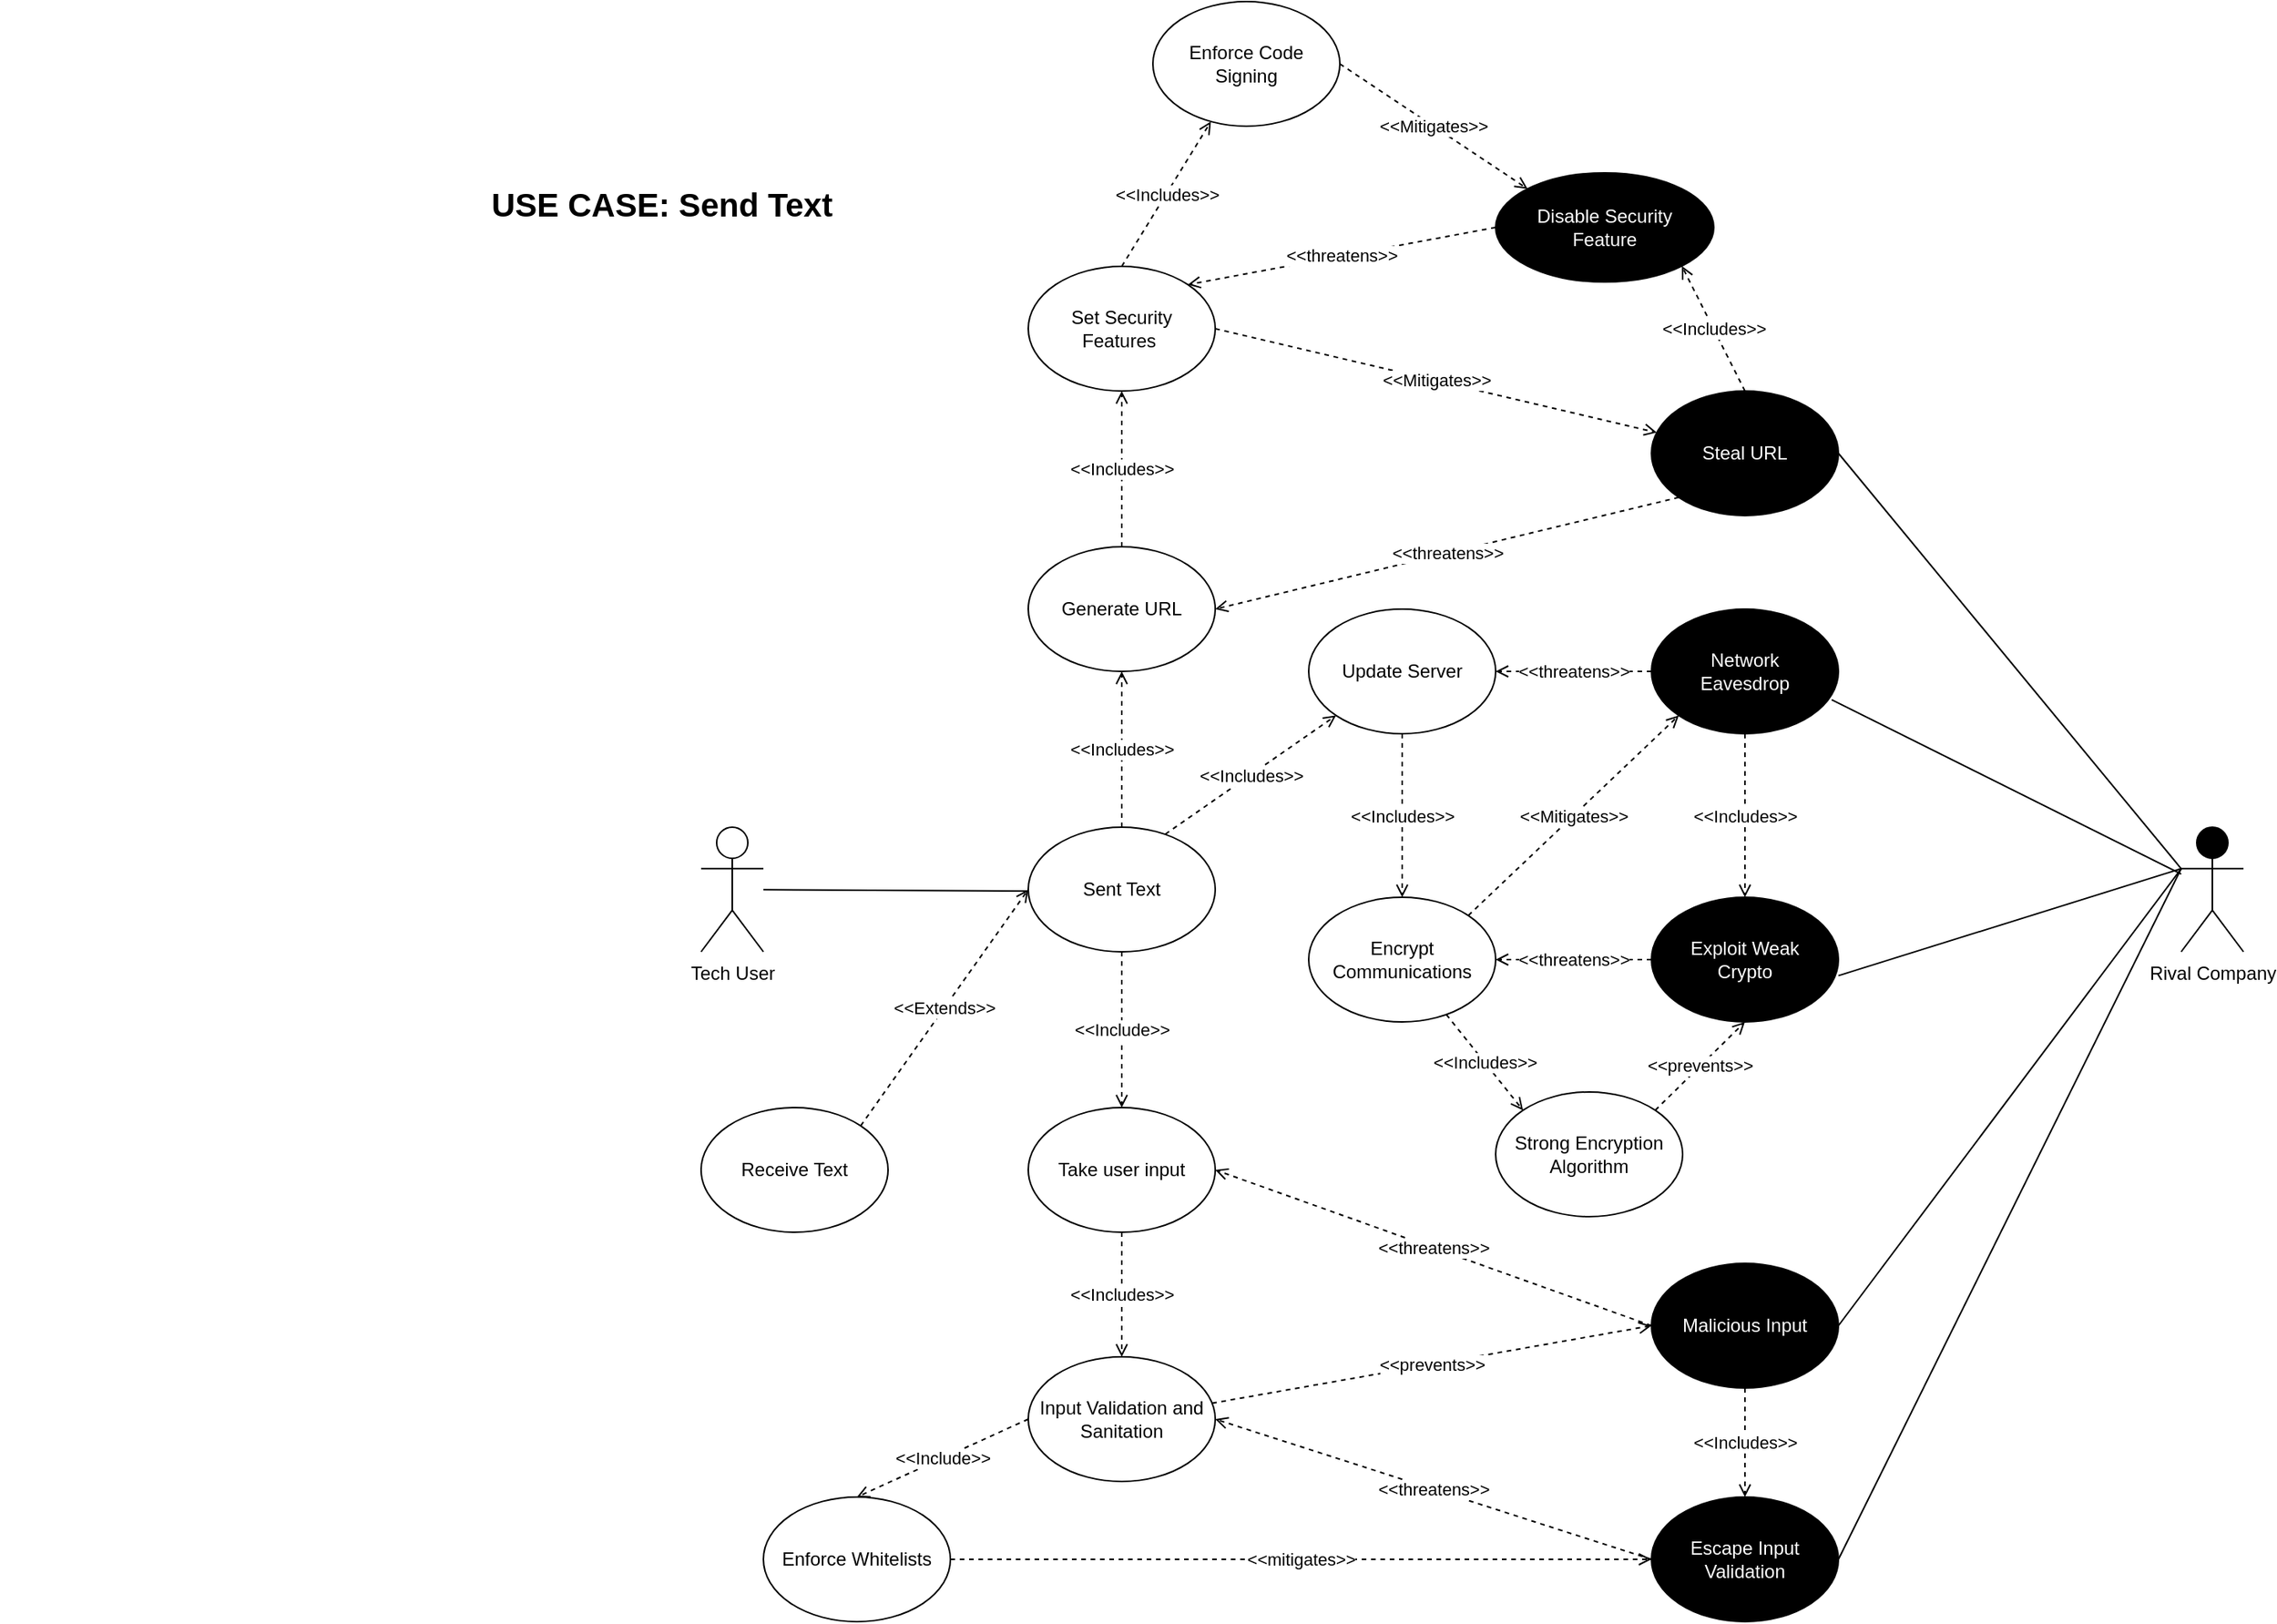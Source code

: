 <mxfile version="15.3.1" type="device"><diagram id="UfqHfTB1rHgXdDuT1XM5" name="Page-1"><mxGraphModel dx="2522" dy="1555" grid="1" gridSize="10" guides="1" tooltips="1" connect="1" arrows="1" fold="1" page="1" pageScale="1" pageWidth="1100" pageHeight="850" math="0" shadow="0"><root><mxCell id="0"/><mxCell id="1" parent="0"/><mxCell id="G_ZBrWoOvWjeJptIt_Gt-12" value="Tech User" style="shape=umlActor;verticalLabelPosition=bottom;verticalAlign=top;html=1;outlineConnect=0;" parent="1" vertex="1"><mxGeometry x="280" y="380" width="40" height="80" as="geometry"/></mxCell><mxCell id="G_ZBrWoOvWjeJptIt_Gt-13" value="Sent Text" style="ellipse;whiteSpace=wrap;html=1;" parent="1" vertex="1"><mxGeometry x="490" y="380" width="120" height="80" as="geometry"/></mxCell><mxCell id="G_ZBrWoOvWjeJptIt_Gt-14" value="" style="endArrow=none;html=1;" parent="1" source="G_ZBrWoOvWjeJptIt_Gt-12" edge="1"><mxGeometry width="50" height="50" relative="1" as="geometry"><mxPoint x="550" y="480" as="sourcePoint"/><mxPoint x="490" y="421" as="targetPoint"/></mxGeometry></mxCell><mxCell id="G_ZBrWoOvWjeJptIt_Gt-18" value="Generate URL" style="ellipse;whiteSpace=wrap;html=1;" parent="1" vertex="1"><mxGeometry x="490" y="200" width="120" height="80" as="geometry"/></mxCell><mxCell id="G_ZBrWoOvWjeJptIt_Gt-22" value="Update Server" style="ellipse;whiteSpace=wrap;html=1;" parent="1" vertex="1"><mxGeometry x="670" y="240" width="120" height="80" as="geometry"/></mxCell><mxCell id="G_ZBrWoOvWjeJptIt_Gt-27" value="&amp;lt;&amp;lt;Includes&amp;gt;&amp;gt;" style="rounded=1;orthogonalLoop=1;jettySize=auto;html=1;dashed=1;strokeWidth=1;endFill=0;endArrow=open;entryX=0;entryY=1;entryDx=0;entryDy=0;exitX=0.733;exitY=0.056;exitDx=0;exitDy=0;exitPerimeter=0;" parent="1" source="G_ZBrWoOvWjeJptIt_Gt-13" target="G_ZBrWoOvWjeJptIt_Gt-22" edge="1"><mxGeometry relative="1" as="geometry"><mxPoint x="580" y="380" as="sourcePoint"/><mxPoint x="560" y="320" as="targetPoint"/></mxGeometry></mxCell><mxCell id="G_ZBrWoOvWjeJptIt_Gt-48" value="&lt;b&gt;&lt;font style=&quot;font-size: 21px&quot;&gt;USE CASE: Send Text&lt;br&gt;&lt;/font&gt;&lt;/b&gt;" style="text;html=1;strokeColor=none;fillColor=none;align=center;verticalAlign=middle;whiteSpace=wrap;rounded=0;" parent="1" vertex="1"><mxGeometry x="-170" y="-30" width="850" height="20" as="geometry"/></mxCell><mxCell id="DF37Wadgw1CyElcvozJB-1" value="&amp;lt;&amp;lt;Includes&amp;gt;&amp;gt;" style="rounded=1;orthogonalLoop=1;jettySize=auto;html=1;dashed=1;strokeWidth=1;endFill=0;endArrow=open;entryX=0.5;entryY=1;entryDx=0;entryDy=0;" parent="1" source="G_ZBrWoOvWjeJptIt_Gt-13" target="G_ZBrWoOvWjeJptIt_Gt-18" edge="1"><mxGeometry relative="1" as="geometry"><mxPoint x="542" y="380" as="sourcePoint"/><mxPoint x="550" y="375" as="targetPoint"/></mxGeometry></mxCell><mxCell id="DF37Wadgw1CyElcvozJB-3" value="Input Validation and Sanitation" style="ellipse;whiteSpace=wrap;html=1;" parent="1" vertex="1"><mxGeometry x="490" y="720" width="120" height="80" as="geometry"/></mxCell><mxCell id="DF37Wadgw1CyElcvozJB-9" value="&amp;lt;&amp;lt;Includes&amp;gt;&amp;gt;" style="rounded=1;orthogonalLoop=1;jettySize=auto;html=1;dashed=1;strokeWidth=1;endFill=0;endArrow=open;" parent="1" source="H5_EydmhRmHYjOjnQYmW-7" target="DF37Wadgw1CyElcvozJB-3" edge="1"><mxGeometry relative="1" as="geometry"><mxPoint x="460" y="520" as="sourcePoint"/><mxPoint x="550" y="465" as="targetPoint"/></mxGeometry></mxCell><mxCell id="H5_EydmhRmHYjOjnQYmW-4" value="Malicious Input" style="ellipse;whiteSpace=wrap;html=1;fillColor=#000000;fontColor=#FFFFFF;" parent="1" vertex="1"><mxGeometry x="890" y="660" width="120" height="80" as="geometry"/></mxCell><mxCell id="H5_EydmhRmHYjOjnQYmW-5" value="&amp;lt;&amp;lt;threatens&amp;gt;&amp;gt;" style="rounded=1;orthogonalLoop=1;jettySize=auto;html=1;dashed=1;strokeWidth=1;endFill=0;endArrow=open;entryX=1;entryY=0.5;entryDx=0;entryDy=0;exitX=0;exitY=0.5;exitDx=0;exitDy=0;" parent="1" source="H5_EydmhRmHYjOjnQYmW-4" target="H5_EydmhRmHYjOjnQYmW-7" edge="1"><mxGeometry relative="1" as="geometry"><mxPoint x="760" y="640" as="sourcePoint"/><mxPoint x="510" y="550" as="targetPoint"/></mxGeometry></mxCell><mxCell id="H5_EydmhRmHYjOjnQYmW-6" value="&amp;lt;&amp;lt;prevents&amp;gt;&amp;gt;" style="rounded=1;orthogonalLoop=1;jettySize=auto;html=1;dashed=1;strokeWidth=1;endFill=0;endArrow=open;entryX=0;entryY=0.5;entryDx=0;entryDy=0;" parent="1" source="DF37Wadgw1CyElcvozJB-3" target="H5_EydmhRmHYjOjnQYmW-4" edge="1"><mxGeometry relative="1" as="geometry"><mxPoint x="460" y="600" as="sourcePoint"/><mxPoint x="433" y="560" as="targetPoint"/></mxGeometry></mxCell><mxCell id="H5_EydmhRmHYjOjnQYmW-7" value="Take user input" style="ellipse;whiteSpace=wrap;html=1;" parent="1" vertex="1"><mxGeometry x="490" y="560" width="120" height="80" as="geometry"/></mxCell><mxCell id="H5_EydmhRmHYjOjnQYmW-11" value="&amp;lt;&amp;lt;Include&amp;gt;&amp;gt;" style="rounded=1;orthogonalLoop=1;jettySize=auto;html=1;dashed=1;strokeWidth=1;endFill=0;endArrow=open;entryX=0.5;entryY=0;entryDx=0;entryDy=0;exitX=0.5;exitY=1;exitDx=0;exitDy=0;" parent="1" source="G_ZBrWoOvWjeJptIt_Gt-13" target="H5_EydmhRmHYjOjnQYmW-7" edge="1"><mxGeometry relative="1" as="geometry"><mxPoint x="570" y="470" as="sourcePoint"/><mxPoint x="550" y="540" as="targetPoint"/></mxGeometry></mxCell><mxCell id="H5_EydmhRmHYjOjnQYmW-18" value="Network &lt;br&gt;Eavesdrop" style="ellipse;whiteSpace=wrap;html=1;fillColor=#000000;fontColor=#FFFFFF;" parent="1" vertex="1"><mxGeometry x="890" y="240" width="120" height="80" as="geometry"/></mxCell><mxCell id="H5_EydmhRmHYjOjnQYmW-19" value="&amp;lt;&amp;lt;threatens&amp;gt;&amp;gt;" style="rounded=1;orthogonalLoop=1;jettySize=auto;html=1;dashed=1;strokeWidth=1;endFill=0;endArrow=open;entryX=1;entryY=0.5;entryDx=0;entryDy=0;exitX=0;exitY=0.5;exitDx=0;exitDy=0;" parent="1" source="H5_EydmhRmHYjOjnQYmW-18" target="G_ZBrWoOvWjeJptIt_Gt-22" edge="1"><mxGeometry relative="1" as="geometry"><mxPoint x="850" y="385" as="sourcePoint"/><mxPoint x="730" y="275" as="targetPoint"/></mxGeometry></mxCell><mxCell id="H5_EydmhRmHYjOjnQYmW-20" value="Encrypt Communications" style="ellipse;whiteSpace=wrap;html=1;" parent="1" vertex="1"><mxGeometry x="670" y="425" width="120" height="80" as="geometry"/></mxCell><mxCell id="H5_EydmhRmHYjOjnQYmW-21" value="&amp;lt;&amp;lt;Includes&amp;gt;&amp;gt;" style="rounded=1;orthogonalLoop=1;jettySize=auto;html=1;dashed=1;strokeWidth=1;endFill=0;endArrow=open;exitX=0.5;exitY=1;exitDx=0;exitDy=0;entryX=0.5;entryY=0;entryDx=0;entryDy=0;" parent="1" source="G_ZBrWoOvWjeJptIt_Gt-22" target="H5_EydmhRmHYjOjnQYmW-20" edge="1"><mxGeometry relative="1" as="geometry"><mxPoint x="700.19" y="426.2" as="sourcePoint"/><mxPoint x="730" y="420" as="targetPoint"/></mxGeometry></mxCell><mxCell id="H5_EydmhRmHYjOjnQYmW-22" value="&amp;lt;&amp;lt;Mitigates&amp;gt;&amp;gt;" style="rounded=1;orthogonalLoop=1;jettySize=auto;html=1;dashed=1;strokeWidth=1;endFill=0;endArrow=open;exitX=1;exitY=0;exitDx=0;exitDy=0;entryX=0;entryY=1;entryDx=0;entryDy=0;" parent="1" source="H5_EydmhRmHYjOjnQYmW-20" target="H5_EydmhRmHYjOjnQYmW-18" edge="1"><mxGeometry relative="1" as="geometry"><mxPoint x="800" y="450" as="sourcePoint"/><mxPoint x="892" y="404" as="targetPoint"/></mxGeometry></mxCell><mxCell id="H5_EydmhRmHYjOjnQYmW-23" value="Strong Encryption Algorithm" style="ellipse;whiteSpace=wrap;html=1;" parent="1" vertex="1"><mxGeometry x="790" y="550" width="120" height="80" as="geometry"/></mxCell><mxCell id="H5_EydmhRmHYjOjnQYmW-24" value="Exploit Weak &lt;br&gt;Crypto" style="ellipse;whiteSpace=wrap;html=1;fillColor=#000000;fontColor=#FFFFFF;" parent="1" vertex="1"><mxGeometry x="890" y="425" width="120" height="80" as="geometry"/></mxCell><mxCell id="H5_EydmhRmHYjOjnQYmW-25" value="&amp;lt;&amp;lt;Includes&amp;gt;&amp;gt;" style="rounded=1;orthogonalLoop=1;jettySize=auto;html=1;dashed=1;strokeWidth=1;endFill=0;endArrow=open;entryX=0.5;entryY=0;entryDx=0;entryDy=0;exitX=0.5;exitY=1;exitDx=0;exitDy=0;" parent="1" source="H5_EydmhRmHYjOjnQYmW-18" target="H5_EydmhRmHYjOjnQYmW-24" edge="1"><mxGeometry relative="1" as="geometry"><mxPoint x="980" y="442" as="sourcePoint"/><mxPoint x="1007.04" y="540" as="targetPoint"/><Array as="points"><mxPoint x="950" y="400"/></Array></mxGeometry></mxCell><mxCell id="H5_EydmhRmHYjOjnQYmW-26" value="&amp;lt;&amp;lt;threatens&amp;gt;&amp;gt;" style="rounded=1;orthogonalLoop=1;jettySize=auto;html=1;dashed=1;strokeWidth=1;endFill=0;endArrow=open;entryX=1;entryY=0.5;entryDx=0;entryDy=0;exitX=0;exitY=0.5;exitDx=0;exitDy=0;" parent="1" source="H5_EydmhRmHYjOjnQYmW-24" target="H5_EydmhRmHYjOjnQYmW-20" edge="1"><mxGeometry relative="1" as="geometry"><mxPoint x="940" y="450" as="sourcePoint"/><mxPoint x="857.57" y="540" as="targetPoint"/></mxGeometry></mxCell><mxCell id="H5_EydmhRmHYjOjnQYmW-27" value="&amp;lt;&amp;lt;Includes&amp;gt;&amp;gt;" style="rounded=1;orthogonalLoop=1;jettySize=auto;html=1;dashed=1;strokeWidth=1;endFill=0;endArrow=open;entryX=0;entryY=0;entryDx=0;entryDy=0;" parent="1" source="H5_EydmhRmHYjOjnQYmW-20" target="H5_EydmhRmHYjOjnQYmW-23" edge="1"><mxGeometry relative="1" as="geometry"><mxPoint x="760" y="505" as="sourcePoint"/><mxPoint x="787.04" y="603" as="targetPoint"/></mxGeometry></mxCell><mxCell id="H5_EydmhRmHYjOjnQYmW-28" value="&amp;lt;&amp;lt;prevents&amp;gt;&amp;gt;" style="rounded=1;orthogonalLoop=1;jettySize=auto;html=1;dashed=1;strokeWidth=1;endFill=0;endArrow=open;exitX=1;exitY=0;exitDx=0;exitDy=0;entryX=0.5;entryY=1;entryDx=0;entryDy=0;" parent="1" source="H5_EydmhRmHYjOjnQYmW-23" target="H5_EydmhRmHYjOjnQYmW-24" edge="1"><mxGeometry relative="1" as="geometry"><mxPoint x="989.996" y="593.436" as="sourcePoint"/><mxPoint x="980" y="540" as="targetPoint"/></mxGeometry></mxCell><mxCell id="H5_EydmhRmHYjOjnQYmW-29" value="Rival Company" style="shape=umlActor;verticalLabelPosition=bottom;verticalAlign=top;html=1;outlineConnect=0;fontColor=#000000;fillColor=#000000;" parent="1" vertex="1"><mxGeometry x="1230" y="380" width="40" height="80" as="geometry"/></mxCell><mxCell id="H5_EydmhRmHYjOjnQYmW-30" value="" style="endArrow=none;html=1;exitX=0.964;exitY=0.727;exitDx=0;exitDy=0;exitPerimeter=0;" parent="1" source="H5_EydmhRmHYjOjnQYmW-18" target="H5_EydmhRmHYjOjnQYmW-29" edge="1"><mxGeometry width="50" height="50" relative="1" as="geometry"><mxPoint x="1010" y="629.995" as="sourcePoint"/><mxPoint x="1180" y="630.89" as="targetPoint"/></mxGeometry></mxCell><mxCell id="H5_EydmhRmHYjOjnQYmW-31" value="" style="endArrow=none;html=1;exitX=0;exitY=0.333;exitDx=0;exitDy=0;exitPerimeter=0;entryX=1;entryY=0.629;entryDx=0;entryDy=0;entryPerimeter=0;" parent="1" source="H5_EydmhRmHYjOjnQYmW-29" target="H5_EydmhRmHYjOjnQYmW-24" edge="1"><mxGeometry width="50" height="50" relative="1" as="geometry"><mxPoint x="960.0" y="620" as="sourcePoint"/><mxPoint x="1174.32" y="786.319" as="targetPoint"/></mxGeometry></mxCell><mxCell id="H5_EydmhRmHYjOjnQYmW-32" value="" style="endArrow=none;html=1;exitX=0;exitY=0.333;exitDx=0;exitDy=0;exitPerimeter=0;entryX=1;entryY=0.5;entryDx=0;entryDy=0;" parent="1" source="H5_EydmhRmHYjOjnQYmW-29" target="H5_EydmhRmHYjOjnQYmW-4" edge="1"><mxGeometry width="50" height="50" relative="1" as="geometry"><mxPoint x="1230" y="516.667" as="sourcePoint"/><mxPoint x="1070.0" y="485.32" as="targetPoint"/></mxGeometry></mxCell><mxCell id="H5_EydmhRmHYjOjnQYmW-33" value="Steal URL" style="ellipse;whiteSpace=wrap;html=1;fillColor=#000000;fontColor=#FFFFFF;" parent="1" vertex="1"><mxGeometry x="890" y="100" width="120" height="80" as="geometry"/></mxCell><mxCell id="H5_EydmhRmHYjOjnQYmW-34" value="" style="endArrow=none;html=1;exitX=1;exitY=0.5;exitDx=0;exitDy=0;entryX=0;entryY=0.333;entryDx=0;entryDy=0;entryPerimeter=0;" parent="1" source="H5_EydmhRmHYjOjnQYmW-33" target="H5_EydmhRmHYjOjnQYmW-29" edge="1"><mxGeometry width="50" height="50" relative="1" as="geometry"><mxPoint x="1015.68" y="348.16" as="sourcePoint"/><mxPoint x="1260" y="470" as="targetPoint"/></mxGeometry></mxCell><mxCell id="H5_EydmhRmHYjOjnQYmW-36" value="Set Security Features&amp;nbsp;" style="ellipse;whiteSpace=wrap;html=1;" parent="1" vertex="1"><mxGeometry x="490" y="20" width="120" height="80" as="geometry"/></mxCell><mxCell id="H5_EydmhRmHYjOjnQYmW-37" value="&amp;lt;&amp;lt;Includes&amp;gt;&amp;gt;" style="rounded=1;orthogonalLoop=1;jettySize=auto;html=1;dashed=1;strokeWidth=1;endFill=0;endArrow=open;exitX=0.5;exitY=0;exitDx=0;exitDy=0;entryX=0.5;entryY=1;entryDx=0;entryDy=0;" parent="1" source="G_ZBrWoOvWjeJptIt_Gt-18" target="H5_EydmhRmHYjOjnQYmW-36" edge="1"><mxGeometry relative="1" as="geometry"><mxPoint x="665.56" y="310.0" as="sourcePoint"/><mxPoint x="460" y="120" as="targetPoint"/></mxGeometry></mxCell><mxCell id="H5_EydmhRmHYjOjnQYmW-38" value="&amp;lt;&amp;lt;threatens&amp;gt;&amp;gt;" style="rounded=1;orthogonalLoop=1;jettySize=auto;html=1;dashed=1;strokeWidth=1;endFill=0;endArrow=open;entryX=1;entryY=0.5;entryDx=0;entryDy=0;exitX=0;exitY=1;exitDx=0;exitDy=0;" parent="1" source="H5_EydmhRmHYjOjnQYmW-33" target="G_ZBrWoOvWjeJptIt_Gt-18" edge="1"><mxGeometry relative="1" as="geometry"><mxPoint x="667.574" y="191.716" as="sourcePoint"/><mxPoint x="570.0" y="110" as="targetPoint"/></mxGeometry></mxCell><mxCell id="H5_EydmhRmHYjOjnQYmW-39" value="&amp;lt;&amp;lt;Mitigates&amp;gt;&amp;gt;" style="rounded=1;orthogonalLoop=1;jettySize=auto;html=1;dashed=1;strokeWidth=1;endFill=0;endArrow=open;exitX=1;exitY=0.5;exitDx=0;exitDy=0;" parent="1" source="H5_EydmhRmHYjOjnQYmW-36" target="H5_EydmhRmHYjOjnQYmW-33" edge="1"><mxGeometry relative="1" as="geometry"><mxPoint x="539.996" y="133.436" as="sourcePoint"/><mxPoint x="665.144" y="60.004" as="targetPoint"/></mxGeometry></mxCell><mxCell id="H5_EydmhRmHYjOjnQYmW-40" value="Receive Text" style="ellipse;whiteSpace=wrap;html=1;" parent="1" vertex="1"><mxGeometry x="280" y="560" width="120" height="80" as="geometry"/></mxCell><mxCell id="H5_EydmhRmHYjOjnQYmW-41" value="&amp;lt;&amp;lt;Extends&amp;gt;&amp;gt;" style="rounded=1;orthogonalLoop=1;jettySize=auto;html=1;dashed=1;strokeWidth=1;endFill=0;endArrow=open;exitX=1;exitY=0;exitDx=0;exitDy=0;" parent="1" source="H5_EydmhRmHYjOjnQYmW-40" edge="1"><mxGeometry relative="1" as="geometry"><mxPoint x="430.04" y="460" as="sourcePoint"/><mxPoint x="490" y="420" as="targetPoint"/></mxGeometry></mxCell><mxCell id="Q67NnFbFLXV_cguIXBVS-1" value="Escape Input Validation" style="ellipse;whiteSpace=wrap;html=1;fillColor=#000000;fontColor=#FFFFFF;" parent="1" vertex="1"><mxGeometry x="890" y="810" width="120" height="80" as="geometry"/></mxCell><mxCell id="Q67NnFbFLXV_cguIXBVS-2" value="&amp;lt;&amp;lt;threatens&amp;gt;&amp;gt;" style="rounded=1;orthogonalLoop=1;jettySize=auto;html=1;dashed=1;strokeWidth=1;endFill=0;endArrow=open;exitX=0;exitY=0.5;exitDx=0;exitDy=0;entryX=1;entryY=0.5;entryDx=0;entryDy=0;" parent="1" source="Q67NnFbFLXV_cguIXBVS-1" target="DF37Wadgw1CyElcvozJB-3" edge="1"><mxGeometry relative="1" as="geometry"><mxPoint x="618.079" y="789.958" as="sourcePoint"/><mxPoint x="610" y="820" as="targetPoint"/></mxGeometry></mxCell><mxCell id="Q67NnFbFLXV_cguIXBVS-4" value="" style="endArrow=none;html=1;exitX=0;exitY=0.333;exitDx=0;exitDy=0;exitPerimeter=0;entryX=1;entryY=0.5;entryDx=0;entryDy=0;" parent="1" source="H5_EydmhRmHYjOjnQYmW-29" target="Q67NnFbFLXV_cguIXBVS-1" edge="1"><mxGeometry width="50" height="50" relative="1" as="geometry"><mxPoint x="1260" y="496.667" as="sourcePoint"/><mxPoint x="1040" y="870" as="targetPoint"/></mxGeometry></mxCell><mxCell id="Q67NnFbFLXV_cguIXBVS-5" value="Enforce Whitelists" style="ellipse;whiteSpace=wrap;html=1;" parent="1" vertex="1"><mxGeometry x="320" y="810" width="120" height="80" as="geometry"/></mxCell><mxCell id="Q67NnFbFLXV_cguIXBVS-6" value="&amp;lt;&amp;lt;mitigates&amp;gt;&amp;gt;" style="rounded=1;orthogonalLoop=1;jettySize=auto;html=1;dashed=1;strokeWidth=1;endFill=0;endArrow=open;entryX=0;entryY=0.5;entryDx=0;entryDy=0;exitX=1;exitY=0.5;exitDx=0;exitDy=0;" parent="1" source="Q67NnFbFLXV_cguIXBVS-5" target="Q67NnFbFLXV_cguIXBVS-1" edge="1"><mxGeometry relative="1" as="geometry"><mxPoint x="618.002" y="939.764" as="sourcePoint"/><mxPoint x="900" y="890" as="targetPoint"/></mxGeometry></mxCell><mxCell id="Q67NnFbFLXV_cguIXBVS-7" value="&amp;lt;&amp;lt;Include&amp;gt;&amp;gt;" style="rounded=1;orthogonalLoop=1;jettySize=auto;html=1;dashed=1;strokeWidth=1;endFill=0;endArrow=open;entryX=0.5;entryY=0;entryDx=0;entryDy=0;exitX=0;exitY=0.5;exitDx=0;exitDy=0;" parent="1" source="DF37Wadgw1CyElcvozJB-3" target="Q67NnFbFLXV_cguIXBVS-5" edge="1"><mxGeometry relative="1" as="geometry"><mxPoint x="550" y="460" as="sourcePoint"/><mxPoint x="560" y="570" as="targetPoint"/></mxGeometry></mxCell><mxCell id="5r_ltAK2p3m4e2sueHR8-1" value="Disable Security &lt;br&gt;Feature" style="ellipse;whiteSpace=wrap;html=1;fillColor=#000000;fontColor=#FFFFFF;" vertex="1" parent="1"><mxGeometry x="790" y="-40" width="140" height="70" as="geometry"/></mxCell><mxCell id="5r_ltAK2p3m4e2sueHR8-2" value="&amp;lt;&amp;lt;Includes&amp;gt;&amp;gt;" style="rounded=1;orthogonalLoop=1;jettySize=auto;html=1;dashed=1;strokeWidth=1;endFill=0;endArrow=open;entryX=0.5;entryY=0;entryDx=0;entryDy=0;exitX=0.5;exitY=1;exitDx=0;exitDy=0;" edge="1" parent="1" source="H5_EydmhRmHYjOjnQYmW-4" target="Q67NnFbFLXV_cguIXBVS-1"><mxGeometry relative="1" as="geometry"><mxPoint x="1030" y="705" as="sourcePoint"/><mxPoint x="1030" y="810" as="targetPoint"/><Array as="points"/></mxGeometry></mxCell><mxCell id="5r_ltAK2p3m4e2sueHR8-3" value="Enforce Code &lt;br&gt;Signing" style="ellipse;whiteSpace=wrap;html=1;" vertex="1" parent="1"><mxGeometry x="570" y="-150" width="120" height="80" as="geometry"/></mxCell><mxCell id="5r_ltAK2p3m4e2sueHR8-4" value="&amp;lt;&amp;lt;threatens&amp;gt;&amp;gt;" style="rounded=1;orthogonalLoop=1;jettySize=auto;html=1;dashed=1;strokeWidth=1;endFill=0;endArrow=open;entryX=1;entryY=0;entryDx=0;entryDy=0;exitX=0;exitY=0.5;exitDx=0;exitDy=0;" edge="1" parent="1" source="5r_ltAK2p3m4e2sueHR8-1" target="H5_EydmhRmHYjOjnQYmW-36"><mxGeometry relative="1" as="geometry"><mxPoint x="830.004" y="38.284" as="sourcePoint"/><mxPoint x="532.43" y="100" as="targetPoint"/></mxGeometry></mxCell><mxCell id="5r_ltAK2p3m4e2sueHR8-5" value="&amp;lt;&amp;lt;Includes&amp;gt;&amp;gt;" style="rounded=1;orthogonalLoop=1;jettySize=auto;html=1;dashed=1;strokeWidth=1;endFill=0;endArrow=open;exitX=0.5;exitY=0;exitDx=0;exitDy=0;" edge="1" parent="1" source="H5_EydmhRmHYjOjnQYmW-36" target="5r_ltAK2p3m4e2sueHR8-3"><mxGeometry relative="1" as="geometry"><mxPoint x="500" y="-10" as="sourcePoint"/><mxPoint x="500" y="-100" as="targetPoint"/></mxGeometry></mxCell><mxCell id="5r_ltAK2p3m4e2sueHR8-6" value="&amp;lt;&amp;lt;Mitigates&amp;gt;&amp;gt;" style="rounded=1;orthogonalLoop=1;jettySize=auto;html=1;dashed=1;strokeWidth=1;endFill=0;endArrow=open;exitX=1;exitY=0.5;exitDx=0;exitDy=0;entryX=0;entryY=0;entryDx=0;entryDy=0;" edge="1" parent="1" source="5r_ltAK2p3m4e2sueHR8-3" target="5r_ltAK2p3m4e2sueHR8-1"><mxGeometry relative="1" as="geometry"><mxPoint x="718.29" y="-136.69" as="sourcePoint"/><mxPoint x="1001.711" y="-70.003" as="targetPoint"/></mxGeometry></mxCell><mxCell id="5r_ltAK2p3m4e2sueHR8-8" value="&amp;lt;&amp;lt;Includes&amp;gt;&amp;gt;" style="rounded=1;orthogonalLoop=1;jettySize=auto;html=1;dashed=1;strokeWidth=1;endFill=0;endArrow=open;exitX=0.5;exitY=0;exitDx=0;exitDy=0;entryX=1;entryY=1;entryDx=0;entryDy=0;" edge="1" parent="1" source="H5_EydmhRmHYjOjnQYmW-33" target="5r_ltAK2p3m4e2sueHR8-1"><mxGeometry relative="1" as="geometry"><mxPoint x="980" y="82.99" as="sourcePoint"/><mxPoint x="1037.227" y="-10.003" as="targetPoint"/></mxGeometry></mxCell></root></mxGraphModel></diagram></mxfile>